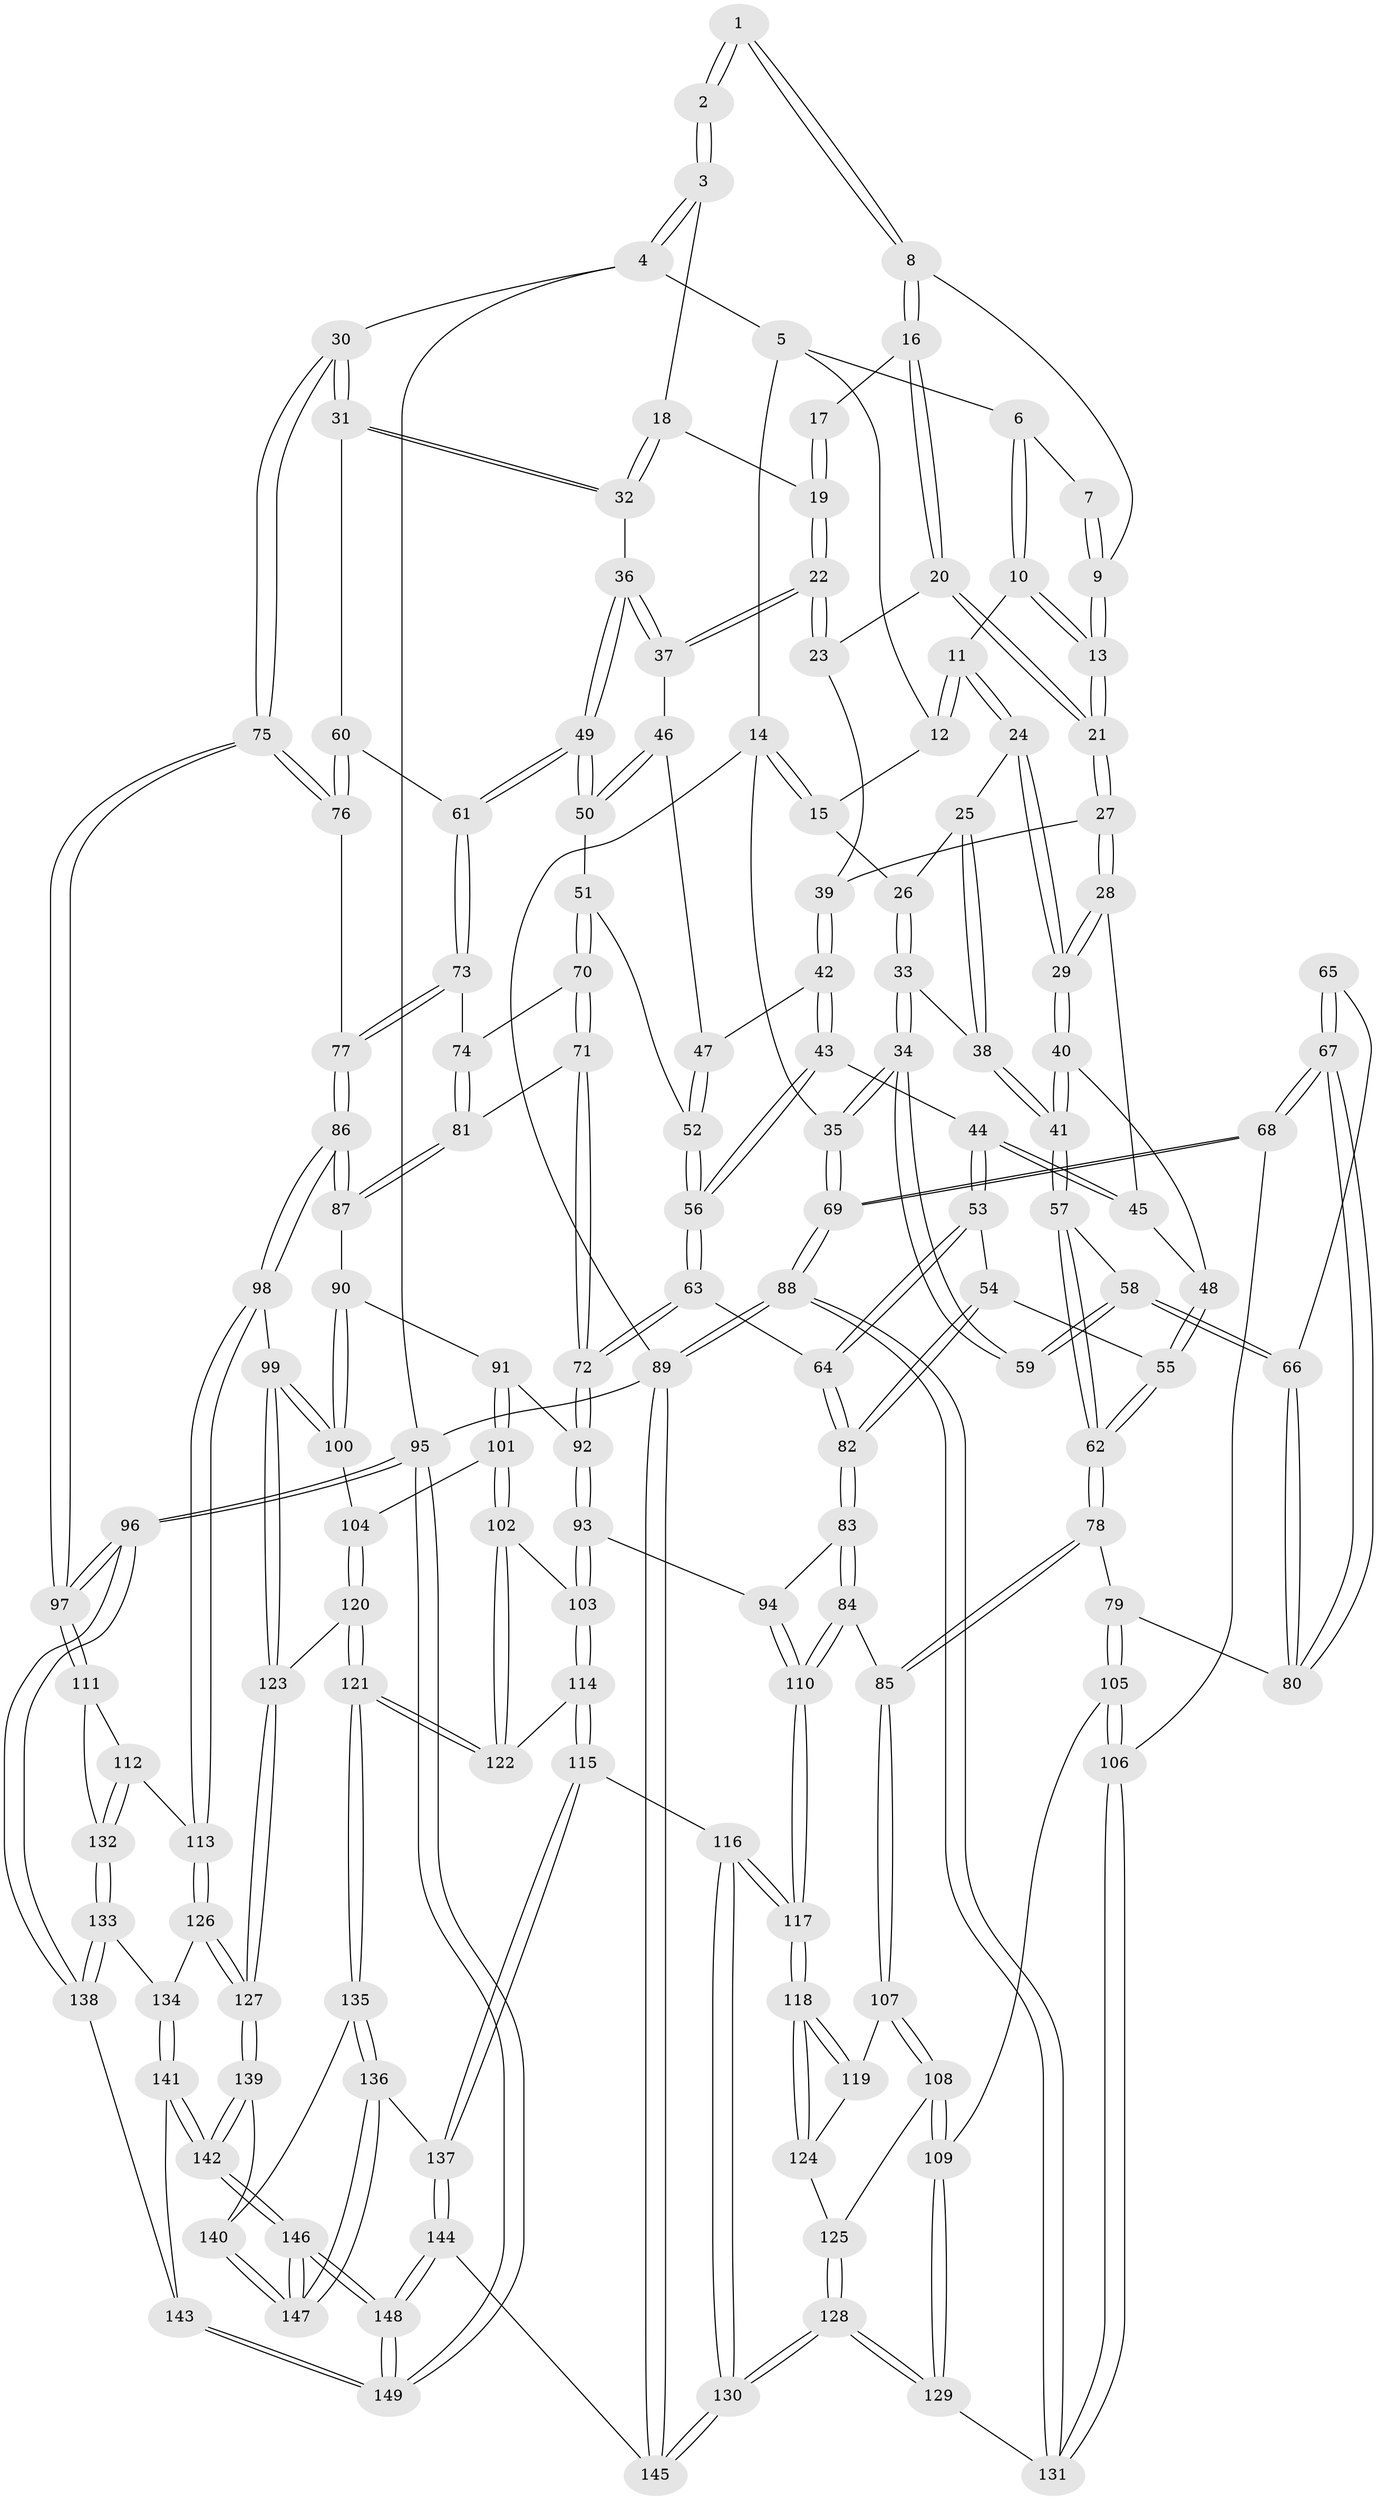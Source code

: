 // Generated by graph-tools (version 1.1) at 2025/51/03/09/25 03:51:10]
// undirected, 149 vertices, 369 edges
graph export_dot {
graph [start="1"]
  node [color=gray90,style=filled];
  1 [pos="+0.6753675849225279+0"];
  2 [pos="+0.9818085631312852+0"];
  3 [pos="+1+0"];
  4 [pos="+1+0"];
  5 [pos="+0.17648838554952018+0"];
  6 [pos="+0.4345802176170734+0"];
  7 [pos="+0.5201599126191815+0"];
  8 [pos="+0.6640081229492242+0.07497449238965345"];
  9 [pos="+0.5925389271339687+0.06269964737046935"];
  10 [pos="+0.4125529960496587+0.05041140866858131"];
  11 [pos="+0.28559806888787254+0.10418565773027455"];
  12 [pos="+0.17225399470480546+0"];
  13 [pos="+0.4803932139730362+0.13269649384631893"];
  14 [pos="+0+0.1769023431341214"];
  15 [pos="+0.08994077065018571+0.08973701910631404"];
  16 [pos="+0.6796689757114578+0.08826327243871249"];
  17 [pos="+0.772372055586789+0.018812734337513497"];
  18 [pos="+0.8985226579093101+0.0968437693233601"];
  19 [pos="+0.8128341589700261+0.14870140683790023"];
  20 [pos="+0.6942630438724122+0.13929051920379604"];
  21 [pos="+0.484822766084566+0.16299615595390626"];
  22 [pos="+0.7702271278342435+0.19633128954146037"];
  23 [pos="+0.7019252273326246+0.1539931868334372"];
  24 [pos="+0.2608299172810365+0.16643265991298448"];
  25 [pos="+0.18717263044397436+0.16470862554877244"];
  26 [pos="+0.1485922993590902+0.1513200329237853"];
  27 [pos="+0.4847743578259993+0.16858233597809102"];
  28 [pos="+0.4348098852005449+0.2543872554422389"];
  29 [pos="+0.29850499855301116+0.26632897371768577"];
  30 [pos="+1+0.3182587111569475"];
  31 [pos="+1+0.3170265899858911"];
  32 [pos="+0.9612655517575199+0.3042035707191176"];
  33 [pos="+0.05103276082988326+0.3118428745707862"];
  34 [pos="+0+0.33562966097140245"];
  35 [pos="+0+0.30414470116456477"];
  36 [pos="+0.9318528029984354+0.3092831029321314"];
  37 [pos="+0.7866829006694879+0.2560073252120837"];
  38 [pos="+0.1320895168149992+0.3085478822424679"];
  39 [pos="+0.6021034778551969+0.23478484959787002"];
  40 [pos="+0.25812986695576545+0.33241972988322915"];
  41 [pos="+0.257472080680311+0.3333142245808354"];
  42 [pos="+0.6217693716534106+0.32031191307785306"];
  43 [pos="+0.5913184234272361+0.36299409509307523"];
  44 [pos="+0.5322901366245015+0.3771464436238772"];
  45 [pos="+0.43680612041618755+0.258491334389491"];
  46 [pos="+0.7560350214938726+0.29131106356051867"];
  47 [pos="+0.7483498192574608+0.29818678661801473"];
  48 [pos="+0.4006973110400261+0.37042092963141776"];
  49 [pos="+0.8443915592670093+0.4488638206917568"];
  50 [pos="+0.8425363182498083+0.44890767939499954"];
  51 [pos="+0.7948108048303995+0.4573996810984236"];
  52 [pos="+0.7371126828236065+0.4380576524629354"];
  53 [pos="+0.5133063174396728+0.4104437922067713"];
  54 [pos="+0.4623987172527986+0.47959977170918655"];
  55 [pos="+0.4114324812407671+0.47797556146681186"];
  56 [pos="+0.6796674393434671+0.4617469454902561"];
  57 [pos="+0.2678110772502974+0.43485421672648655"];
  58 [pos="+0.21726074950624463+0.4701056944318692"];
  59 [pos="+0+0.3632490084301559"];
  60 [pos="+0.9157289944965575+0.48736107758971164"];
  61 [pos="+0.8548401089637627+0.46221807678742083"];
  62 [pos="+0.3574212360685689+0.4895407857182296"];
  63 [pos="+0.6574872835718585+0.529170658709922"];
  64 [pos="+0.6538053476060446+0.530203935568628"];
  65 [pos="+0.042109735789202817+0.4432579237266908"];
  66 [pos="+0.17655490486189881+0.5329191841974329"];
  67 [pos="+0.08287232523829124+0.6309328741672082"];
  68 [pos="+0+0.7294653527428508"];
  69 [pos="+0+0.8117356174089658"];
  70 [pos="+0.7823196400776333+0.5265675825032858"];
  71 [pos="+0.7568794868739054+0.5622973634670001"];
  72 [pos="+0.6816542928249288+0.5552317285121593"];
  73 [pos="+0.8549820681169786+0.5576152045889723"];
  74 [pos="+0.8358202172857562+0.5532558393532973"];
  75 [pos="+1+0.6016654613150266"];
  76 [pos="+1+0.5939284373985034"];
  77 [pos="+0.8913234801794198+0.6302134523923697"];
  78 [pos="+0.3342757727550711+0.6102237881851159"];
  79 [pos="+0.2783108890223986+0.6413919714291546"];
  80 [pos="+0.16267972752249021+0.5794782677496392"];
  81 [pos="+0.7660671166285901+0.573552028881562"];
  82 [pos="+0.5314002867673824+0.5814761455518007"];
  83 [pos="+0.530241707771478+0.5894736601046267"];
  84 [pos="+0.46707297657776614+0.6602489672964342"];
  85 [pos="+0.4121484160210718+0.6652775010721562"];
  86 [pos="+0.8724153026052347+0.6488373054211185"];
  87 [pos="+0.7918308265455324+0.619592720504591"];
  88 [pos="+0+1"];
  89 [pos="+0+1"];
  90 [pos="+0.7527290591960537+0.6400455110741303"];
  91 [pos="+0.6925355588367322+0.6387551125147343"];
  92 [pos="+0.6907630475436642+0.6372426624198709"];
  93 [pos="+0.6099986649588542+0.674149543582063"];
  94 [pos="+0.5980447681123886+0.6674870647502982"];
  95 [pos="+1+1"];
  96 [pos="+1+0.9497424713848115"];
  97 [pos="+1+0.6878174454659156"];
  98 [pos="+0.8619842125787786+0.6907521335500038"];
  99 [pos="+0.8362867811336292+0.7160513319025563"];
  100 [pos="+0.7585964250758575+0.7090351684439482"];
  101 [pos="+0.7104697316797722+0.7068318685944167"];
  102 [pos="+0.6922694524594264+0.7276700831512581"];
  103 [pos="+0.624208940837121+0.711369558871894"];
  104 [pos="+0.7542664480009508+0.7104911296132961"];
  105 [pos="+0.26158093263586285+0.7415527432871702"];
  106 [pos="+0.09038250001962758+0.7401979526726554"];
  107 [pos="+0.39608813161674433+0.7011302375721165"];
  108 [pos="+0.37785253556601806+0.7239148404812092"];
  109 [pos="+0.26430809080476486+0.7451488794379673"];
  110 [pos="+0.5096257040446965+0.7731840571237307"];
  111 [pos="+1+0.7450785893711388"];
  112 [pos="+0.9582683244206813+0.7753066323072543"];
  113 [pos="+0.9430656569468131+0.7745757897889329"];
  114 [pos="+0.6142791338219392+0.7425976570584918"];
  115 [pos="+0.5386620629635218+0.8397632378721182"];
  116 [pos="+0.5240332350734369+0.8393580814965245"];
  117 [pos="+0.5136873301603343+0.8128094448344256"];
  118 [pos="+0.44409351478094483+0.7774356246473917"];
  119 [pos="+0.4119671519868756+0.7289811773344669"];
  120 [pos="+0.7381013873641924+0.8177004947963135"];
  121 [pos="+0.7078569166211691+0.8294044012866296"];
  122 [pos="+0.696107472315316+0.7919836387487161"];
  123 [pos="+0.8127678337599045+0.8072267194195175"];
  124 [pos="+0.41205880590212374+0.772728353971146"];
  125 [pos="+0.38335728601899+0.7710682781260688"];
  126 [pos="+0.8959394425374817+0.8289397356309018"];
  127 [pos="+0.8411379141362652+0.8373541313511693"];
  128 [pos="+0.32362786196153365+0.8776685396296063"];
  129 [pos="+0.3014431655861907+0.8682481777605888"];
  130 [pos="+0.41357611393387894+0.9483128074980137"];
  131 [pos="+0.2701619236483741+0.879261926861026"];
  132 [pos="+0.9653752816332941+0.8565320460197613"];
  133 [pos="+0.9638505161605403+0.8699202208456646"];
  134 [pos="+0.9235247889481563+0.8598647656847141"];
  135 [pos="+0.6752468904142569+0.875762767526065"];
  136 [pos="+0.6661182814591731+0.8832759304732505"];
  137 [pos="+0.655772898328175+0.8846806142989859"];
  138 [pos="+1+0.9187640882810048"];
  139 [pos="+0.8385600374925039+0.9090018916937752"];
  140 [pos="+0.8209249119756599+0.9145883588851046"];
  141 [pos="+0.8953970966242177+0.9378925425538417"];
  142 [pos="+0.8723723382681574+0.9407759603751547"];
  143 [pos="+0.9436317501961983+0.9472543244289686"];
  144 [pos="+0.5134287713188495+1"];
  145 [pos="+0.4372230899537043+1"];
  146 [pos="+0.791088058239445+1"];
  147 [pos="+0.7444145745604154+1"];
  148 [pos="+0.7911261396197913+1"];
  149 [pos="+0.953153999152986+1"];
  1 -- 2;
  1 -- 2;
  1 -- 8;
  1 -- 8;
  2 -- 3;
  2 -- 3;
  3 -- 4;
  3 -- 4;
  3 -- 18;
  4 -- 5;
  4 -- 30;
  4 -- 95;
  5 -- 6;
  5 -- 12;
  5 -- 14;
  6 -- 7;
  6 -- 10;
  6 -- 10;
  7 -- 9;
  7 -- 9;
  8 -- 9;
  8 -- 16;
  8 -- 16;
  9 -- 13;
  9 -- 13;
  10 -- 11;
  10 -- 13;
  10 -- 13;
  11 -- 12;
  11 -- 12;
  11 -- 24;
  11 -- 24;
  12 -- 15;
  13 -- 21;
  13 -- 21;
  14 -- 15;
  14 -- 15;
  14 -- 35;
  14 -- 89;
  15 -- 26;
  16 -- 17;
  16 -- 20;
  16 -- 20;
  17 -- 19;
  17 -- 19;
  18 -- 19;
  18 -- 32;
  18 -- 32;
  19 -- 22;
  19 -- 22;
  20 -- 21;
  20 -- 21;
  20 -- 23;
  21 -- 27;
  21 -- 27;
  22 -- 23;
  22 -- 23;
  22 -- 37;
  22 -- 37;
  23 -- 39;
  24 -- 25;
  24 -- 29;
  24 -- 29;
  25 -- 26;
  25 -- 38;
  25 -- 38;
  26 -- 33;
  26 -- 33;
  27 -- 28;
  27 -- 28;
  27 -- 39;
  28 -- 29;
  28 -- 29;
  28 -- 45;
  29 -- 40;
  29 -- 40;
  30 -- 31;
  30 -- 31;
  30 -- 75;
  30 -- 75;
  31 -- 32;
  31 -- 32;
  31 -- 60;
  32 -- 36;
  33 -- 34;
  33 -- 34;
  33 -- 38;
  34 -- 35;
  34 -- 35;
  34 -- 59;
  34 -- 59;
  35 -- 69;
  35 -- 69;
  36 -- 37;
  36 -- 37;
  36 -- 49;
  36 -- 49;
  37 -- 46;
  38 -- 41;
  38 -- 41;
  39 -- 42;
  39 -- 42;
  40 -- 41;
  40 -- 41;
  40 -- 48;
  41 -- 57;
  41 -- 57;
  42 -- 43;
  42 -- 43;
  42 -- 47;
  43 -- 44;
  43 -- 56;
  43 -- 56;
  44 -- 45;
  44 -- 45;
  44 -- 53;
  44 -- 53;
  45 -- 48;
  46 -- 47;
  46 -- 50;
  46 -- 50;
  47 -- 52;
  47 -- 52;
  48 -- 55;
  48 -- 55;
  49 -- 50;
  49 -- 50;
  49 -- 61;
  49 -- 61;
  50 -- 51;
  51 -- 52;
  51 -- 70;
  51 -- 70;
  52 -- 56;
  52 -- 56;
  53 -- 54;
  53 -- 64;
  53 -- 64;
  54 -- 55;
  54 -- 82;
  54 -- 82;
  55 -- 62;
  55 -- 62;
  56 -- 63;
  56 -- 63;
  57 -- 58;
  57 -- 62;
  57 -- 62;
  58 -- 59;
  58 -- 59;
  58 -- 66;
  58 -- 66;
  60 -- 61;
  60 -- 76;
  60 -- 76;
  61 -- 73;
  61 -- 73;
  62 -- 78;
  62 -- 78;
  63 -- 64;
  63 -- 72;
  63 -- 72;
  64 -- 82;
  64 -- 82;
  65 -- 66;
  65 -- 67;
  65 -- 67;
  66 -- 80;
  66 -- 80;
  67 -- 68;
  67 -- 68;
  67 -- 80;
  67 -- 80;
  68 -- 69;
  68 -- 69;
  68 -- 106;
  69 -- 88;
  69 -- 88;
  70 -- 71;
  70 -- 71;
  70 -- 74;
  71 -- 72;
  71 -- 72;
  71 -- 81;
  72 -- 92;
  72 -- 92;
  73 -- 74;
  73 -- 77;
  73 -- 77;
  74 -- 81;
  74 -- 81;
  75 -- 76;
  75 -- 76;
  75 -- 97;
  75 -- 97;
  76 -- 77;
  77 -- 86;
  77 -- 86;
  78 -- 79;
  78 -- 85;
  78 -- 85;
  79 -- 80;
  79 -- 105;
  79 -- 105;
  81 -- 87;
  81 -- 87;
  82 -- 83;
  82 -- 83;
  83 -- 84;
  83 -- 84;
  83 -- 94;
  84 -- 85;
  84 -- 110;
  84 -- 110;
  85 -- 107;
  85 -- 107;
  86 -- 87;
  86 -- 87;
  86 -- 98;
  86 -- 98;
  87 -- 90;
  88 -- 89;
  88 -- 89;
  88 -- 131;
  88 -- 131;
  89 -- 145;
  89 -- 145;
  89 -- 95;
  90 -- 91;
  90 -- 100;
  90 -- 100;
  91 -- 92;
  91 -- 101;
  91 -- 101;
  92 -- 93;
  92 -- 93;
  93 -- 94;
  93 -- 103;
  93 -- 103;
  94 -- 110;
  94 -- 110;
  95 -- 96;
  95 -- 96;
  95 -- 149;
  95 -- 149;
  96 -- 97;
  96 -- 97;
  96 -- 138;
  96 -- 138;
  97 -- 111;
  97 -- 111;
  98 -- 99;
  98 -- 113;
  98 -- 113;
  99 -- 100;
  99 -- 100;
  99 -- 123;
  99 -- 123;
  100 -- 104;
  101 -- 102;
  101 -- 102;
  101 -- 104;
  102 -- 103;
  102 -- 122;
  102 -- 122;
  103 -- 114;
  103 -- 114;
  104 -- 120;
  104 -- 120;
  105 -- 106;
  105 -- 106;
  105 -- 109;
  106 -- 131;
  106 -- 131;
  107 -- 108;
  107 -- 108;
  107 -- 119;
  108 -- 109;
  108 -- 109;
  108 -- 125;
  109 -- 129;
  109 -- 129;
  110 -- 117;
  110 -- 117;
  111 -- 112;
  111 -- 132;
  112 -- 113;
  112 -- 132;
  112 -- 132;
  113 -- 126;
  113 -- 126;
  114 -- 115;
  114 -- 115;
  114 -- 122;
  115 -- 116;
  115 -- 137;
  115 -- 137;
  116 -- 117;
  116 -- 117;
  116 -- 130;
  116 -- 130;
  117 -- 118;
  117 -- 118;
  118 -- 119;
  118 -- 119;
  118 -- 124;
  118 -- 124;
  119 -- 124;
  120 -- 121;
  120 -- 121;
  120 -- 123;
  121 -- 122;
  121 -- 122;
  121 -- 135;
  121 -- 135;
  123 -- 127;
  123 -- 127;
  124 -- 125;
  125 -- 128;
  125 -- 128;
  126 -- 127;
  126 -- 127;
  126 -- 134;
  127 -- 139;
  127 -- 139;
  128 -- 129;
  128 -- 129;
  128 -- 130;
  128 -- 130;
  129 -- 131;
  130 -- 145;
  130 -- 145;
  132 -- 133;
  132 -- 133;
  133 -- 134;
  133 -- 138;
  133 -- 138;
  134 -- 141;
  134 -- 141;
  135 -- 136;
  135 -- 136;
  135 -- 140;
  136 -- 137;
  136 -- 147;
  136 -- 147;
  137 -- 144;
  137 -- 144;
  138 -- 143;
  139 -- 140;
  139 -- 142;
  139 -- 142;
  140 -- 147;
  140 -- 147;
  141 -- 142;
  141 -- 142;
  141 -- 143;
  142 -- 146;
  142 -- 146;
  143 -- 149;
  143 -- 149;
  144 -- 145;
  144 -- 148;
  144 -- 148;
  146 -- 147;
  146 -- 147;
  146 -- 148;
  146 -- 148;
  148 -- 149;
  148 -- 149;
}

